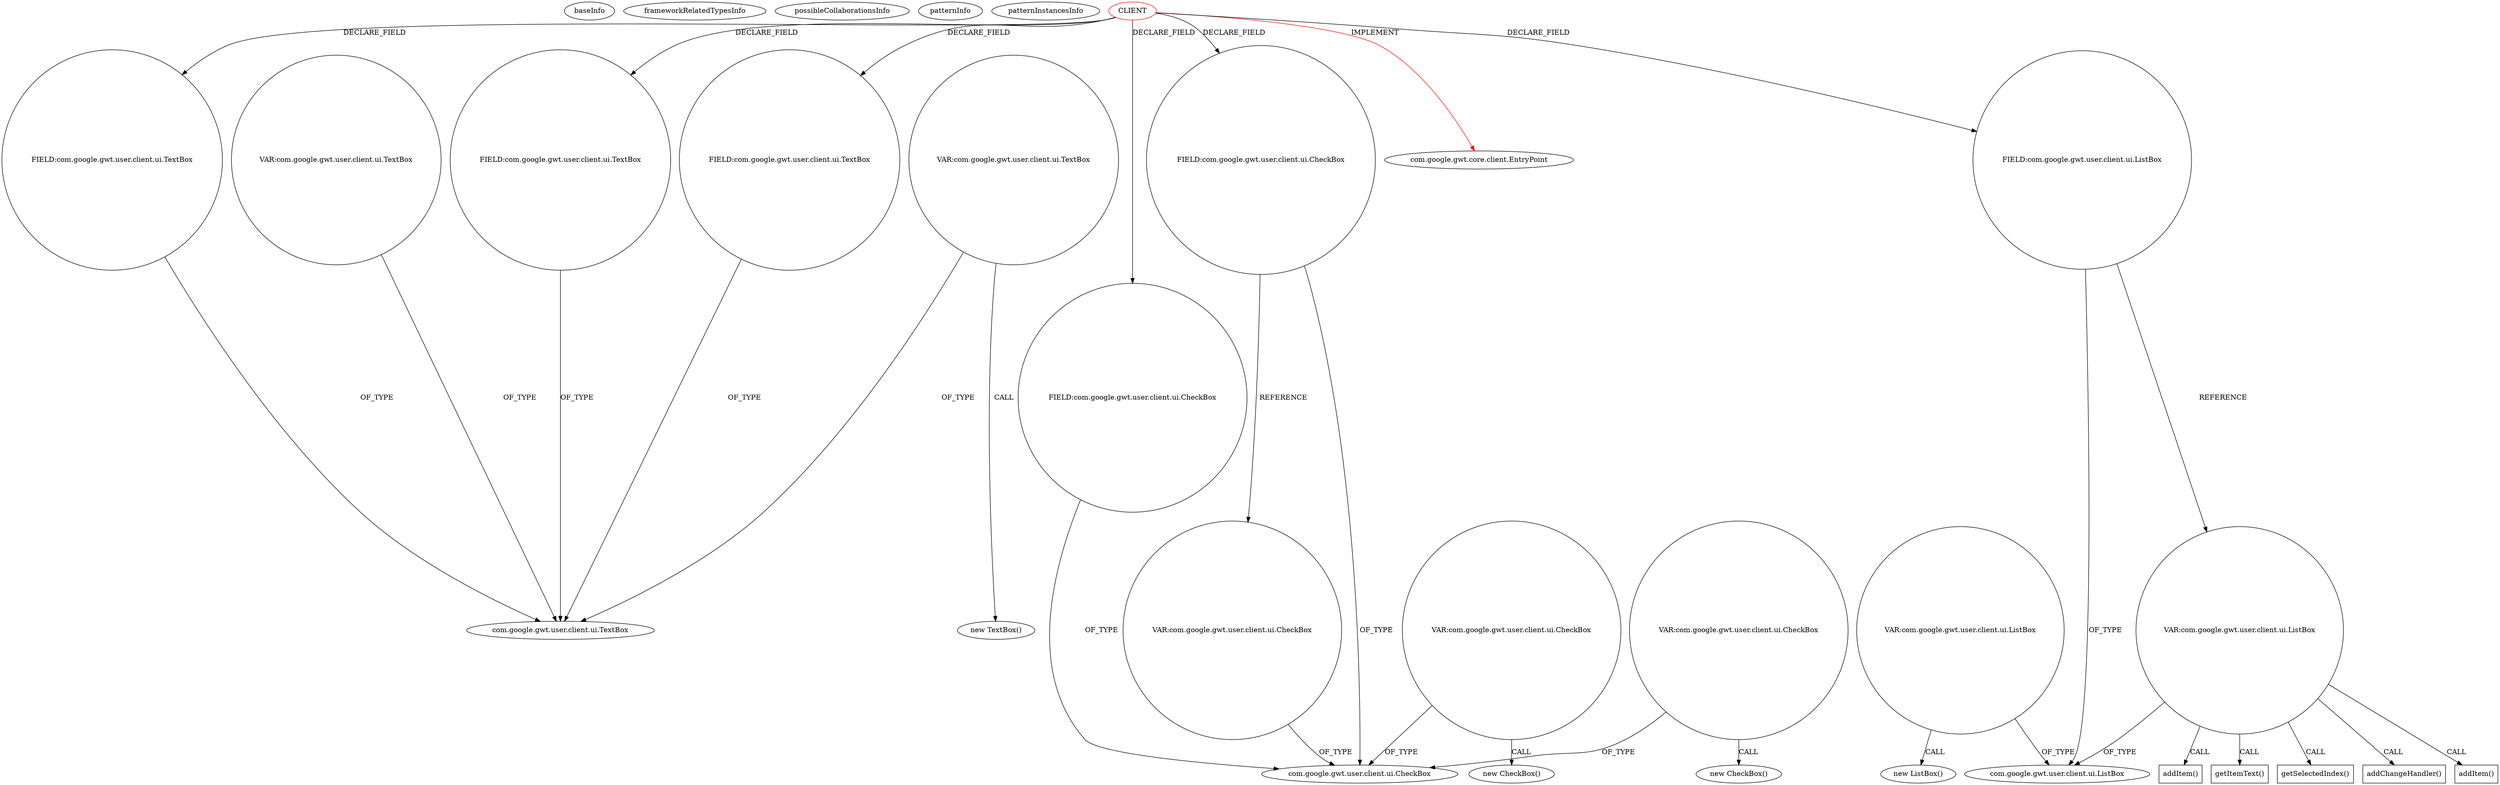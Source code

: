 digraph {
baseInfo[graphId=199,category="pattern",isAnonymous=false,possibleRelation=false]
frameworkRelatedTypesInfo[0="com.google.gwt.core.client.EntryPoint"]
possibleCollaborationsInfo[]
patternInfo[frequency=2.0,patternRootClient=0]
patternInstancesInfo[0="spydon-esiade~/spydon-esiade/esiade-master/src/net/esiade/client/Esiade.java~Esiade~4504",1="akjava-WebTestMaker~/akjava-WebTestMaker/WebTestMaker-master/src/com/akjava/gwt/webtestmaker/client/WebTestMaker.java~WebTestMaker~655"]
54[label="FIELD:com.google.gwt.user.client.ui.TextBox",vertexType="FIELD_DECLARATION",isFrameworkType=false,shape=circle]
0[label="CLIENT",vertexType="ROOT_CLIENT_CLASS_DECLARATION",isFrameworkType=false,color=red]
2[label="FIELD:com.google.gwt.user.client.ui.CheckBox",vertexType="FIELD_DECLARATION",isFrameworkType=false,shape=circle]
4[label="FIELD:com.google.gwt.user.client.ui.CheckBox",vertexType="FIELD_DECLARATION",isFrameworkType=false,shape=circle]
1[label="com.google.gwt.core.client.EntryPoint",vertexType="FRAMEWORK_INTERFACE_TYPE",isFrameworkType=false]
369[label="VAR:com.google.gwt.user.client.ui.CheckBox",vertexType="VARIABLE_EXPRESION",isFrameworkType=false,shape=circle]
17[label="com.google.gwt.user.client.ui.TextBox",vertexType="FRAMEWORK_CLASS_TYPE",isFrameworkType=false]
3[label="com.google.gwt.user.client.ui.CheckBox",vertexType="FRAMEWORK_CLASS_TYPE",isFrameworkType=false]
439[label="VAR:com.google.gwt.user.client.ui.CheckBox",vertexType="VARIABLE_EXPRESION",isFrameworkType=false,shape=circle]
442[label="VAR:com.google.gwt.user.client.ui.CheckBox",vertexType="VARIABLE_EXPRESION",isFrameworkType=false,shape=circle]
12[label="FIELD:com.google.gwt.user.client.ui.ListBox",vertexType="FIELD_DECLARATION",isFrameworkType=false,shape=circle]
7[label="com.google.gwt.user.client.ui.ListBox",vertexType="FRAMEWORK_CLASS_TYPE",isFrameworkType=false]
407[label="VAR:com.google.gwt.user.client.ui.ListBox",vertexType="VARIABLE_EXPRESION",isFrameworkType=false,shape=circle]
346[label="VAR:com.google.gwt.user.client.ui.ListBox",vertexType="VARIABLE_EXPRESION",isFrameworkType=false,shape=circle]
347[label="addItem()",vertexType="INSIDE_CALL",isFrameworkType=false,shape=box]
350[label="addItem()",vertexType="INSIDE_CALL",isFrameworkType=false,shape=box]
358[label="getItemText()",vertexType="INSIDE_CALL",isFrameworkType=false,shape=box]
360[label="getSelectedIndex()",vertexType="INSIDE_CALL",isFrameworkType=false,shape=box]
352[label="addChangeHandler()",vertexType="INSIDE_CALL",isFrameworkType=false,shape=box]
406[label="new ListBox()",vertexType="CONSTRUCTOR_CALL",isFrameworkType=false]
40[label="FIELD:com.google.gwt.user.client.ui.TextBox",vertexType="FIELD_DECLARATION",isFrameworkType=false,shape=circle]
441[label="new CheckBox()",vertexType="CONSTRUCTOR_CALL",isFrameworkType=false]
438[label="new CheckBox()",vertexType="CONSTRUCTOR_CALL",isFrameworkType=false]
36[label="FIELD:com.google.gwt.user.client.ui.TextBox",vertexType="FIELD_DECLARATION",isFrameworkType=false,shape=circle]
238[label="VAR:com.google.gwt.user.client.ui.TextBox",vertexType="VARIABLE_EXPRESION",isFrameworkType=false,shape=circle]
237[label="new TextBox()",vertexType="CONSTRUCTOR_CALL",isFrameworkType=false]
250[label="VAR:com.google.gwt.user.client.ui.TextBox",vertexType="VARIABLE_EXPRESION",isFrameworkType=false,shape=circle]
2->3[label="OF_TYPE"]
407->406[label="CALL"]
442->3[label="OF_TYPE"]
346->347[label="CALL"]
12->7[label="OF_TYPE"]
0->1[label="IMPLEMENT",color=red]
439->3[label="OF_TYPE"]
346->7[label="OF_TYPE"]
346->358[label="CALL"]
346->360[label="CALL"]
12->346[label="REFERENCE"]
346->352[label="CALL"]
238->237[label="CALL"]
238->17[label="OF_TYPE"]
0->40[label="DECLARE_FIELD"]
36->17[label="OF_TYPE"]
407->7[label="OF_TYPE"]
0->12[label="DECLARE_FIELD"]
439->438[label="CALL"]
369->3[label="OF_TYPE"]
0->2[label="DECLARE_FIELD"]
250->17[label="OF_TYPE"]
2->369[label="REFERENCE"]
346->350[label="CALL"]
54->17[label="OF_TYPE"]
0->54[label="DECLARE_FIELD"]
0->36[label="DECLARE_FIELD"]
4->3[label="OF_TYPE"]
0->4[label="DECLARE_FIELD"]
40->17[label="OF_TYPE"]
442->441[label="CALL"]
}
